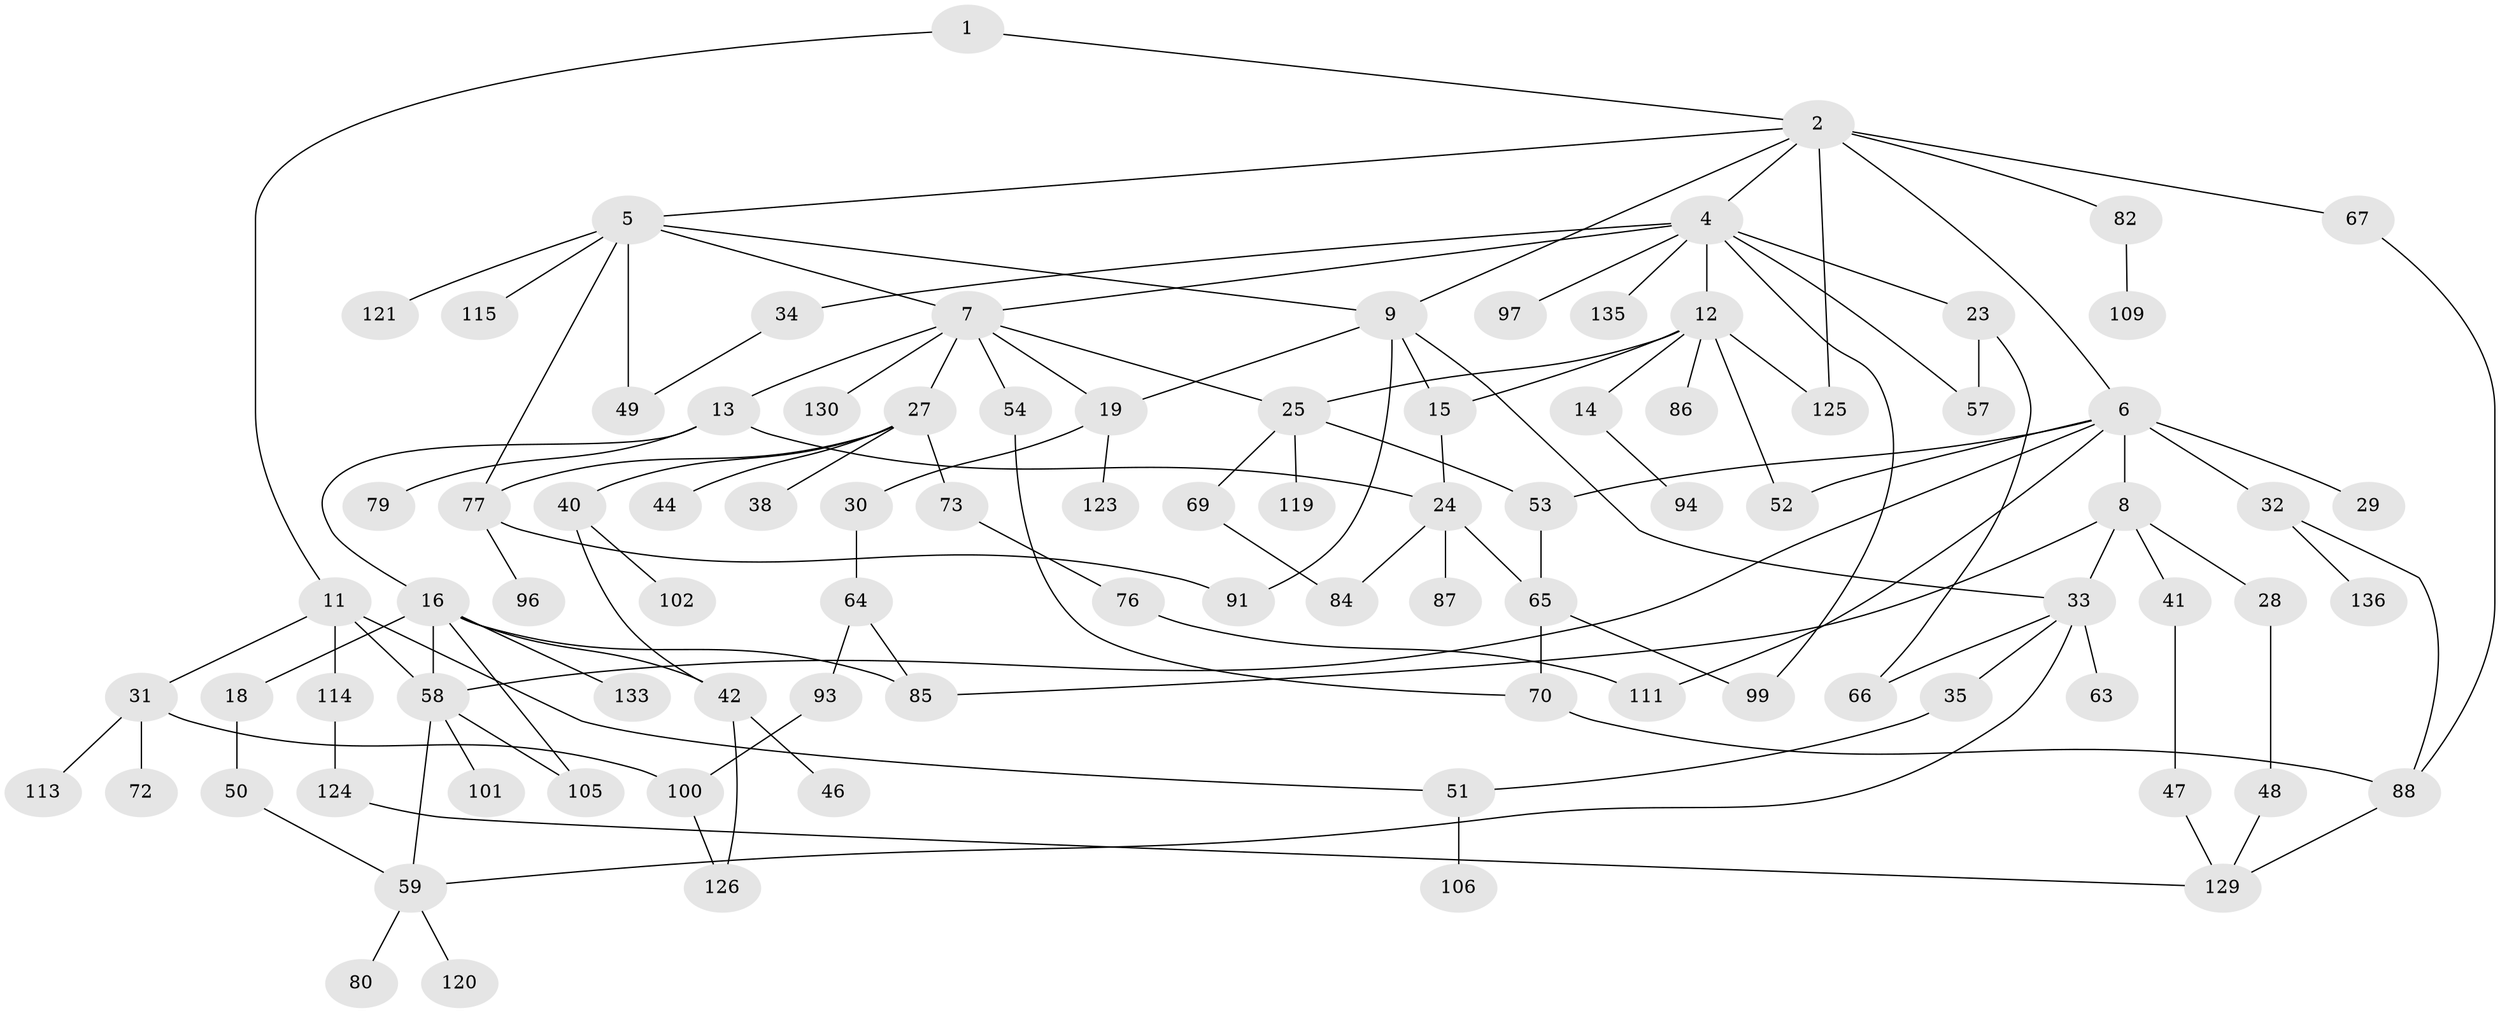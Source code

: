 // original degree distribution, {3: 0.16911764705882354, 7: 0.04411764705882353, 5: 0.04411764705882353, 6: 0.022058823529411766, 4: 0.09558823529411764, 2: 0.35294117647058826, 1: 0.27205882352941174}
// Generated by graph-tools (version 1.1) at 2025/41/03/06/25 10:41:27]
// undirected, 92 vertices, 127 edges
graph export_dot {
graph [start="1"]
  node [color=gray90,style=filled];
  1 [super="+75"];
  2 [super="+3"];
  4 [super="+21"];
  5 [super="+36"];
  6 [super="+55"];
  7 [super="+10"];
  8 [super="+22"];
  9 [super="+26"];
  11 [super="+81"];
  12 [super="+20"];
  13 [super="+17"];
  14 [super="+45"];
  15 [super="+90"];
  16 [super="+117"];
  18;
  19;
  23 [super="+37"];
  24;
  25 [super="+68"];
  27 [super="+39"];
  28;
  29;
  30;
  31 [super="+131"];
  32;
  33 [super="+43"];
  34 [super="+61"];
  35 [super="+71"];
  38;
  40 [super="+62"];
  41 [super="+128"];
  42 [super="+74"];
  44 [super="+112"];
  46;
  47 [super="+116"];
  48 [super="+92"];
  49;
  50;
  51 [super="+89"];
  52 [super="+103"];
  53 [super="+56"];
  54 [super="+110"];
  57;
  58 [super="+60"];
  59 [super="+78"];
  63;
  64;
  65 [super="+107"];
  66 [super="+132"];
  67;
  69;
  70 [super="+83"];
  72;
  73;
  76 [super="+95"];
  77 [super="+122"];
  79;
  80;
  82;
  84 [super="+108"];
  85 [super="+134"];
  86 [super="+104"];
  87;
  88 [super="+98"];
  91;
  93;
  94;
  96;
  97;
  99;
  100 [super="+127"];
  101;
  102;
  105 [super="+118"];
  106;
  109;
  111;
  113;
  114;
  115;
  119;
  120;
  121;
  123;
  124;
  125;
  126;
  129;
  130;
  133;
  135;
  136;
  1 -- 2;
  1 -- 11;
  2 -- 5;
  2 -- 6;
  2 -- 67;
  2 -- 82;
  2 -- 125;
  2 -- 9;
  2 -- 4;
  4 -- 7;
  4 -- 12;
  4 -- 34;
  4 -- 135;
  4 -- 57;
  4 -- 97;
  4 -- 99;
  4 -- 23;
  5 -- 9;
  5 -- 49;
  5 -- 121;
  5 -- 7;
  5 -- 77;
  5 -- 115;
  6 -- 8;
  6 -- 29;
  6 -- 32;
  6 -- 111;
  6 -- 52;
  6 -- 58;
  6 -- 53;
  7 -- 13;
  7 -- 19;
  7 -- 27;
  7 -- 130;
  7 -- 25;
  7 -- 54;
  8 -- 33;
  8 -- 41;
  8 -- 85;
  8 -- 28;
  9 -- 15;
  9 -- 91;
  9 -- 19;
  9 -- 33;
  11 -- 31;
  11 -- 51;
  11 -- 58;
  11 -- 114;
  12 -- 14;
  12 -- 15;
  12 -- 25;
  12 -- 86;
  12 -- 125;
  12 -- 52;
  13 -- 16;
  13 -- 79;
  13 -- 24;
  14 -- 94;
  15 -- 24;
  16 -- 18;
  16 -- 85;
  16 -- 105;
  16 -- 133;
  16 -- 42;
  16 -- 58;
  18 -- 50;
  19 -- 30;
  19 -- 123;
  23 -- 57;
  23 -- 66;
  24 -- 84;
  24 -- 87;
  24 -- 65;
  25 -- 53;
  25 -- 69;
  25 -- 119;
  27 -- 38;
  27 -- 44;
  27 -- 73;
  27 -- 77;
  27 -- 40;
  28 -- 48;
  30 -- 64;
  31 -- 72;
  31 -- 113;
  31 -- 100 [weight=2];
  32 -- 136;
  32 -- 88;
  33 -- 35;
  33 -- 59;
  33 -- 66;
  33 -- 63;
  34 -- 49;
  35 -- 51;
  40 -- 42;
  40 -- 102;
  41 -- 47;
  42 -- 46;
  42 -- 126;
  47 -- 129;
  48 -- 129;
  50 -- 59;
  51 -- 106;
  53 -- 65;
  54 -- 70;
  58 -- 105;
  58 -- 59;
  58 -- 101;
  59 -- 80;
  59 -- 120;
  64 -- 93;
  64 -- 85;
  65 -- 70;
  65 -- 99;
  67 -- 88;
  69 -- 84;
  70 -- 88;
  73 -- 76;
  76 -- 111;
  77 -- 96;
  77 -- 91;
  82 -- 109;
  88 -- 129;
  93 -- 100;
  100 -- 126;
  114 -- 124;
  124 -- 129;
}
